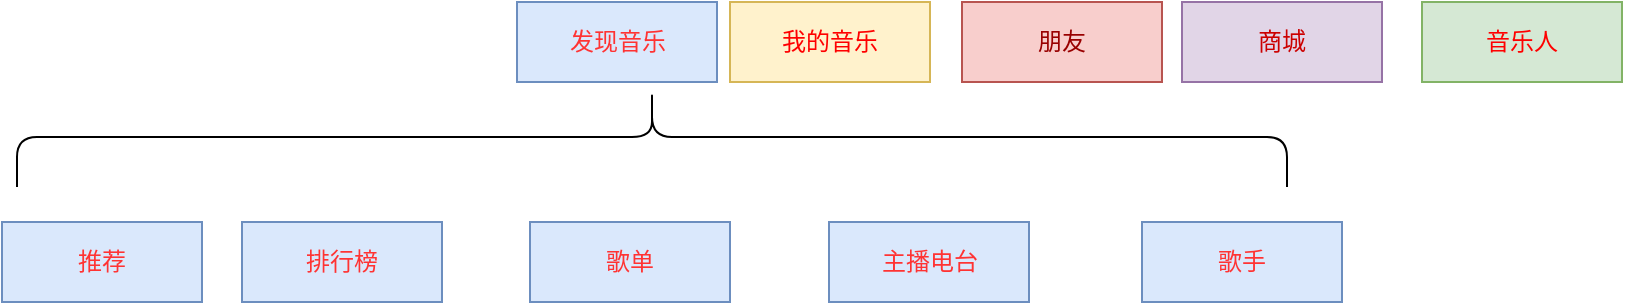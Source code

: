 <mxfile version="13.1.3">
    <diagram id="6hGFLwfOUW9BJ-s0fimq" name="Page-1">
        <mxGraphModel dx="1126" dy="536" grid="1" gridSize="10" guides="1" tooltips="1" connect="1" arrows="1" fold="1" page="1" pageScale="1" pageWidth="827" pageHeight="1169" math="0" shadow="0">
            <root>
                <mxCell id="0"/>
                <mxCell id="1" parent="0"/>
                <mxCell id="2" value="&lt;font color=&quot;#ff3333&quot;&gt;发现音乐&lt;/font&gt;" style="rounded=0;whiteSpace=wrap;html=1;fillColor=#dae8fc;strokeColor=#6c8ebf;" parent="1" vertex="1">
                    <mxGeometry x="257.5" y="60" width="100" height="40" as="geometry"/>
                </mxCell>
                <mxCell id="8" value="我的音乐" style="rounded=0;whiteSpace=wrap;html=1;fillColor=#fff2cc;strokeColor=#d6b656;fontColor=#FF0000;" parent="1" vertex="1">
                    <mxGeometry x="364" y="60" width="100" height="40" as="geometry"/>
                </mxCell>
                <mxCell id="9" value="朋友" style="rounded=0;whiteSpace=wrap;html=1;fillColor=#f8cecc;strokeColor=#b85450;fontColor=#990000;" parent="1" vertex="1">
                    <mxGeometry x="480" y="60" width="100" height="40" as="geometry"/>
                </mxCell>
                <mxCell id="10" value="商城" style="rounded=0;whiteSpace=wrap;html=1;fillColor=#e1d5e7;strokeColor=#9673a6;fontColor=#CC0000;" parent="1" vertex="1">
                    <mxGeometry x="590" y="60" width="100" height="40" as="geometry"/>
                </mxCell>
                <mxCell id="11" value="音乐人" style="rounded=0;whiteSpace=wrap;html=1;fillColor=#d5e8d4;strokeColor=#82b366;fontColor=#FF0000;" parent="1" vertex="1">
                    <mxGeometry x="710" y="60" width="100" height="40" as="geometry"/>
                </mxCell>
                <mxCell id="13" value="" style="shape=curlyBracket;whiteSpace=wrap;html=1;rounded=1;fontColor=#FF0000;rotation=90;" vertex="1" parent="1">
                    <mxGeometry x="300" y="-190" width="50" height="635" as="geometry"/>
                </mxCell>
                <mxCell id="14" value="&lt;font color=&quot;#ff3333&quot;&gt;歌手&lt;/font&gt;" style="rounded=0;whiteSpace=wrap;html=1;fillColor=#dae8fc;strokeColor=#6c8ebf;" vertex="1" parent="1">
                    <mxGeometry x="570" y="170" width="100" height="40" as="geometry"/>
                </mxCell>
                <mxCell id="15" value="&lt;font color=&quot;#ff3333&quot;&gt;主播电台&lt;/font&gt;" style="rounded=0;whiteSpace=wrap;html=1;fillColor=#dae8fc;strokeColor=#6c8ebf;" vertex="1" parent="1">
                    <mxGeometry x="413.5" y="170" width="100" height="40" as="geometry"/>
                </mxCell>
                <mxCell id="16" value="&lt;font color=&quot;#ff3333&quot;&gt;推荐&lt;/font&gt;" style="rounded=0;whiteSpace=wrap;html=1;fillColor=#dae8fc;strokeColor=#6c8ebf;" vertex="1" parent="1">
                    <mxGeometry y="170" width="100" height="40" as="geometry"/>
                </mxCell>
                <mxCell id="17" value="&lt;font color=&quot;#ff3333&quot;&gt;排行榜&lt;/font&gt;" style="rounded=0;whiteSpace=wrap;html=1;fillColor=#dae8fc;strokeColor=#6c8ebf;" vertex="1" parent="1">
                    <mxGeometry x="120" y="170" width="100" height="40" as="geometry"/>
                </mxCell>
                <mxCell id="18" value="&lt;font color=&quot;#ff3333&quot;&gt;歌单&lt;/font&gt;" style="rounded=0;whiteSpace=wrap;html=1;fillColor=#dae8fc;strokeColor=#6c8ebf;" vertex="1" parent="1">
                    <mxGeometry x="264" y="170" width="100" height="40" as="geometry"/>
                </mxCell>
            </root>
        </mxGraphModel>
    </diagram>
</mxfile>